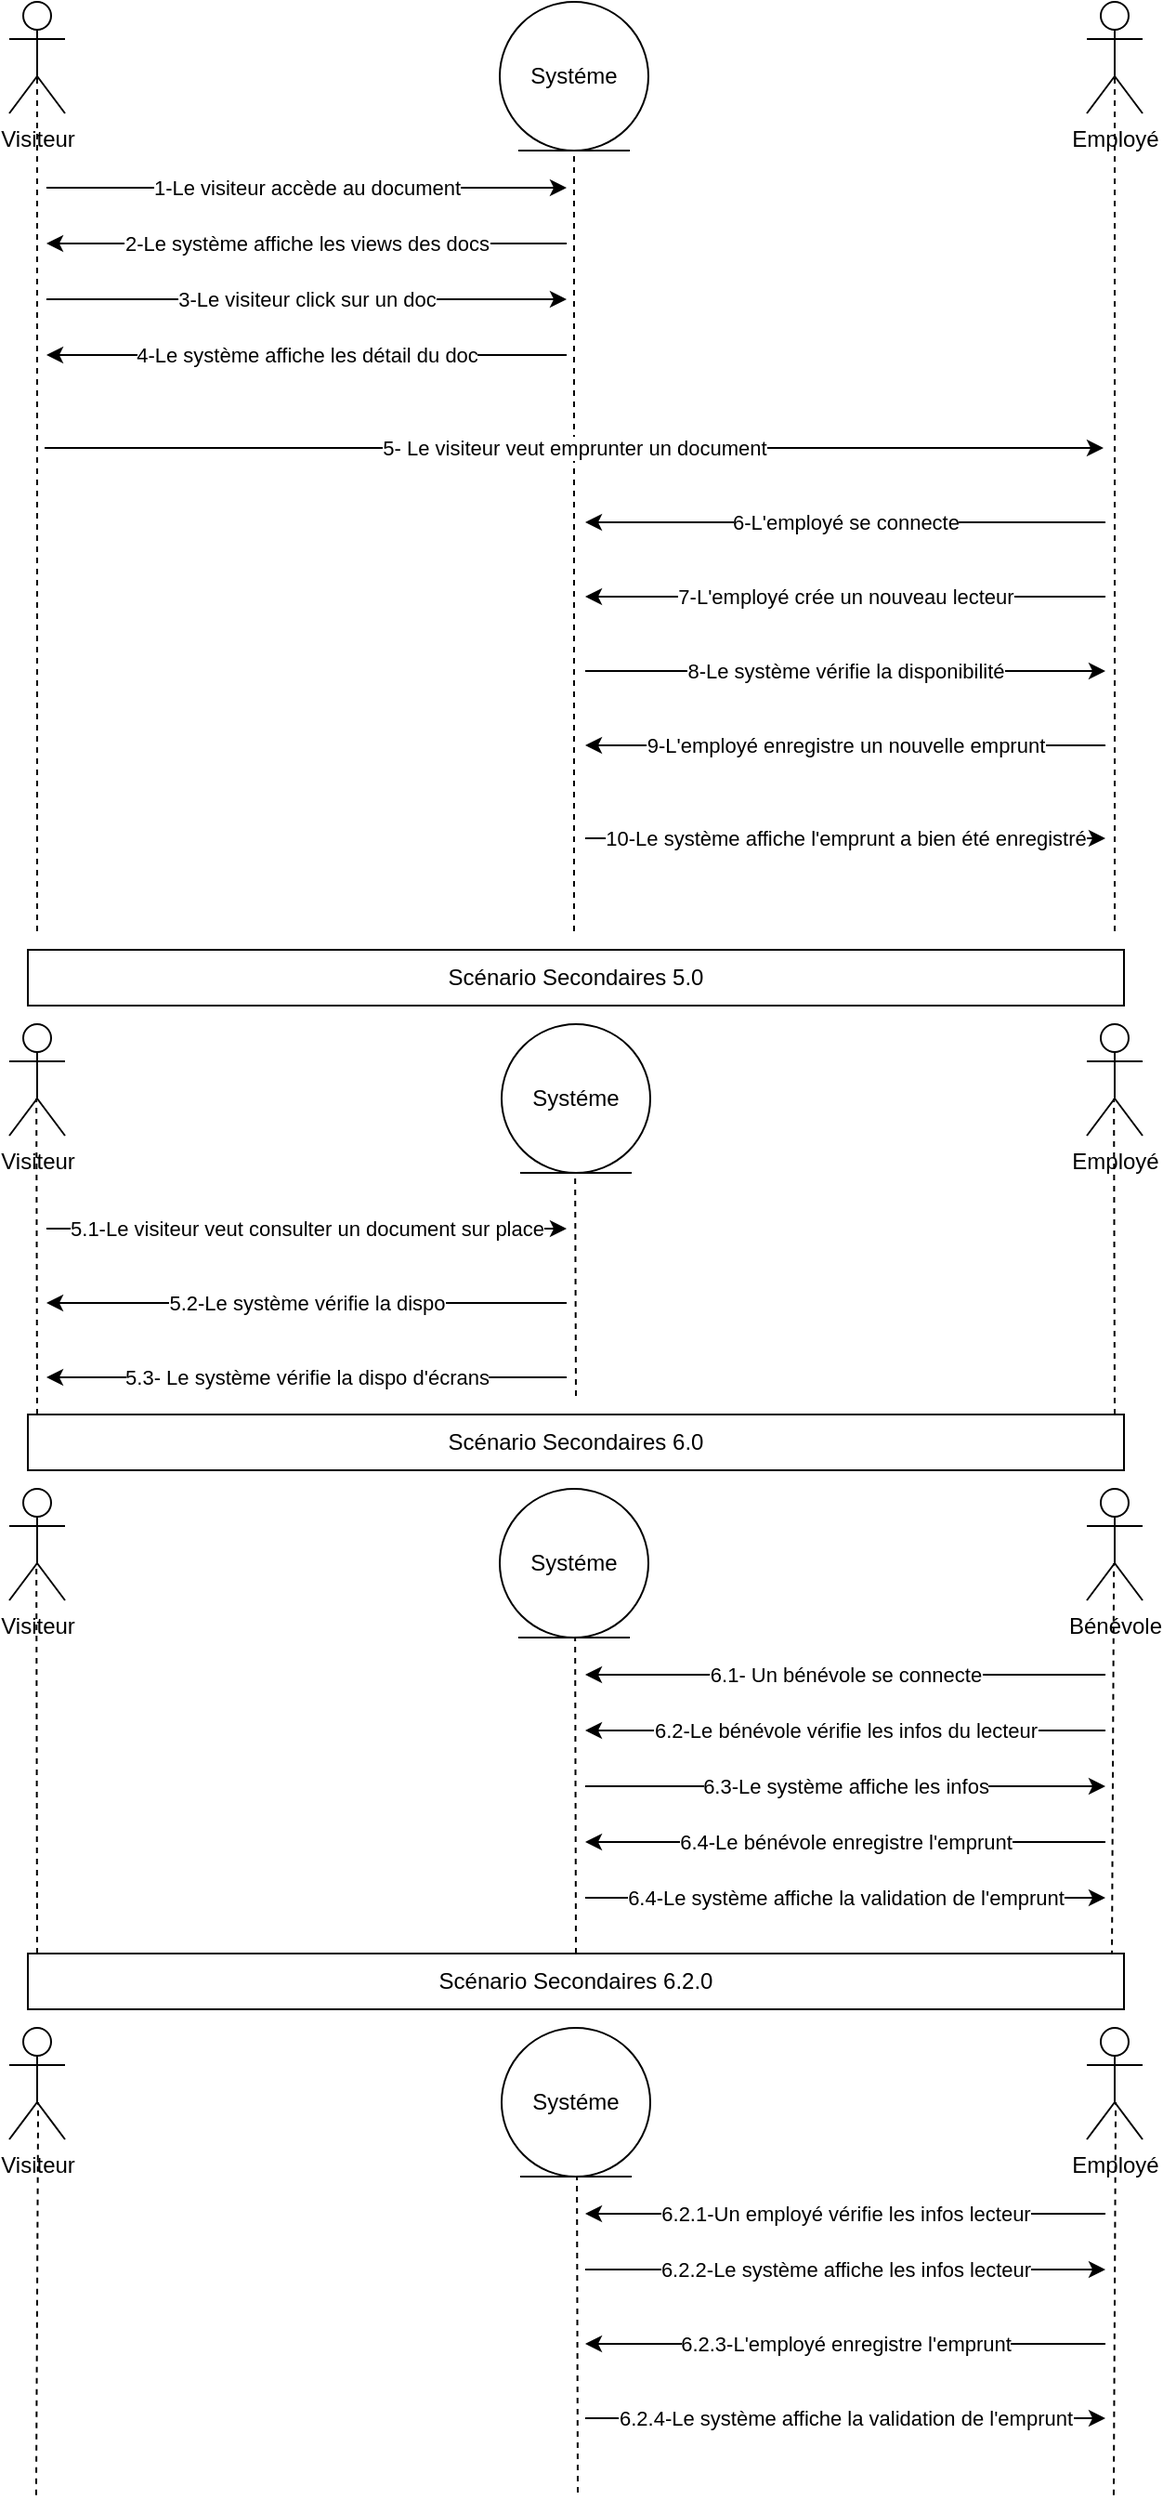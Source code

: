 <mxfile version="13.7.9" type="device"><diagram id="0A1HTRxXzdZ2ZkYPE-xh" name="Page-1"><mxGraphModel dx="1086" dy="806" grid="1" gridSize="10" guides="1" tooltips="1" connect="1" arrows="1" fold="1" page="1" pageScale="1" pageWidth="3300" pageHeight="4681" math="0" shadow="0"><root><mxCell id="0"/><mxCell id="1" parent="0"/><mxCell id="M1lY4u5kYqHRfD4IsQjp-1" value="Visiteur" style="shape=umlActor;verticalLabelPosition=bottom;verticalAlign=top;html=1;outlineConnect=0;" parent="1" vertex="1"><mxGeometry x="70" y="100" width="30" height="60" as="geometry"/></mxCell><mxCell id="M1lY4u5kYqHRfD4IsQjp-2" value="Systéme" style="ellipse;shape=umlEntity;whiteSpace=wrap;html=1;" parent="1" vertex="1"><mxGeometry x="334" y="100" width="80" height="80" as="geometry"/></mxCell><mxCell id="M1lY4u5kYqHRfD4IsQjp-3" value="Employé" style="shape=umlActor;verticalLabelPosition=bottom;verticalAlign=top;html=1;" parent="1" vertex="1"><mxGeometry x="650" y="100" width="30" height="60" as="geometry"/></mxCell><mxCell id="M1lY4u5kYqHRfD4IsQjp-6" value="" style="endArrow=none;dashed=1;html=1;entryX=0.5;entryY=0.5;entryDx=0;entryDy=0;entryPerimeter=0;" parent="1" target="M1lY4u5kYqHRfD4IsQjp-1" edge="1"><mxGeometry width="50" height="50" relative="1" as="geometry"><mxPoint x="85" y="600" as="sourcePoint"/><mxPoint x="140" y="220" as="targetPoint"/></mxGeometry></mxCell><mxCell id="M1lY4u5kYqHRfD4IsQjp-7" value="" style="endArrow=none;dashed=1;html=1;entryX=0.5;entryY=1;entryDx=0;entryDy=0;" parent="1" target="M1lY4u5kYqHRfD4IsQjp-2" edge="1"><mxGeometry width="50" height="50" relative="1" as="geometry"><mxPoint x="374" y="600" as="sourcePoint"/><mxPoint x="330" y="260" as="targetPoint"/></mxGeometry></mxCell><mxCell id="M1lY4u5kYqHRfD4IsQjp-8" value="" style="endArrow=none;dashed=1;html=1;entryX=0.5;entryY=0.5;entryDx=0;entryDy=0;entryPerimeter=0;" parent="1" target="M1lY4u5kYqHRfD4IsQjp-3" edge="1"><mxGeometry width="50" height="50" relative="1" as="geometry"><mxPoint x="665" y="600" as="sourcePoint"/><mxPoint x="330" y="260" as="targetPoint"/></mxGeometry></mxCell><mxCell id="M1lY4u5kYqHRfD4IsQjp-9" value="" style="endArrow=classic;html=1;" parent="1" edge="1"><mxGeometry relative="1" as="geometry"><mxPoint x="90" y="200" as="sourcePoint"/><mxPoint x="370" y="200" as="targetPoint"/></mxGeometry></mxCell><mxCell id="M1lY4u5kYqHRfD4IsQjp-10" value="1-Le visiteur accède au document" style="edgeLabel;resizable=0;html=1;align=center;verticalAlign=middle;" parent="M1lY4u5kYqHRfD4IsQjp-9" connectable="0" vertex="1"><mxGeometry relative="1" as="geometry"/></mxCell><mxCell id="M1lY4u5kYqHRfD4IsQjp-12" value="" style="endArrow=classic;html=1;" parent="1" edge="1"><mxGeometry relative="1" as="geometry"><mxPoint x="89" y="340" as="sourcePoint"/><mxPoint x="659" y="340" as="targetPoint"/></mxGeometry></mxCell><mxCell id="M1lY4u5kYqHRfD4IsQjp-13" value="5- Le visiteur veut emprunter un document" style="edgeLabel;resizable=0;html=1;align=center;verticalAlign=middle;" parent="M1lY4u5kYqHRfD4IsQjp-12" connectable="0" vertex="1"><mxGeometry relative="1" as="geometry"/></mxCell><mxCell id="M1lY4u5kYqHRfD4IsQjp-14" value="" style="endArrow=classic;html=1;" parent="1" edge="1"><mxGeometry relative="1" as="geometry"><mxPoint x="660" y="380" as="sourcePoint"/><mxPoint x="380" y="380" as="targetPoint"/></mxGeometry></mxCell><mxCell id="M1lY4u5kYqHRfD4IsQjp-15" value="6-L'employé se connecte" style="edgeLabel;resizable=0;html=1;align=center;verticalAlign=middle;" parent="M1lY4u5kYqHRfD4IsQjp-14" connectable="0" vertex="1"><mxGeometry relative="1" as="geometry"/></mxCell><mxCell id="M1lY4u5kYqHRfD4IsQjp-16" value="" style="endArrow=classic;html=1;" parent="1" edge="1"><mxGeometry relative="1" as="geometry"><mxPoint x="660" y="420" as="sourcePoint"/><mxPoint x="380" y="420" as="targetPoint"/></mxGeometry></mxCell><mxCell id="M1lY4u5kYqHRfD4IsQjp-17" value="7-L'employé crée un nouveau lecteur" style="edgeLabel;resizable=0;html=1;align=center;verticalAlign=middle;" parent="M1lY4u5kYqHRfD4IsQjp-16" connectable="0" vertex="1"><mxGeometry relative="1" as="geometry"/></mxCell><mxCell id="M1lY4u5kYqHRfD4IsQjp-18" value="" style="endArrow=classic;html=1;" parent="1" edge="1"><mxGeometry relative="1" as="geometry"><mxPoint x="660" y="500" as="sourcePoint"/><mxPoint x="380" y="500" as="targetPoint"/></mxGeometry></mxCell><mxCell id="M1lY4u5kYqHRfD4IsQjp-19" value="9-L'employé enregistre un nouvelle emprunt" style="edgeLabel;resizable=0;html=1;align=center;verticalAlign=middle;" parent="M1lY4u5kYqHRfD4IsQjp-18" connectable="0" vertex="1"><mxGeometry relative="1" as="geometry"/></mxCell><mxCell id="M1lY4u5kYqHRfD4IsQjp-20" value="" style="endArrow=classic;html=1;" parent="1" edge="1"><mxGeometry relative="1" as="geometry"><mxPoint x="380" y="460.0" as="sourcePoint"/><mxPoint x="660" y="460.0" as="targetPoint"/></mxGeometry></mxCell><mxCell id="M1lY4u5kYqHRfD4IsQjp-21" value="8-Le système vérifie la disponibilité" style="edgeLabel;resizable=0;html=1;align=center;verticalAlign=middle;" parent="M1lY4u5kYqHRfD4IsQjp-20" connectable="0" vertex="1"><mxGeometry relative="1" as="geometry"/></mxCell><mxCell id="M1lY4u5kYqHRfD4IsQjp-22" value="" style="endArrow=classic;html=1;" parent="1" edge="1"><mxGeometry relative="1" as="geometry"><mxPoint x="370" y="230" as="sourcePoint"/><mxPoint x="90" y="230" as="targetPoint"/></mxGeometry></mxCell><mxCell id="M1lY4u5kYqHRfD4IsQjp-23" value="2-Le système affiche les views des docs" style="edgeLabel;resizable=0;html=1;align=center;verticalAlign=middle;" parent="M1lY4u5kYqHRfD4IsQjp-22" connectable="0" vertex="1"><mxGeometry relative="1" as="geometry"/></mxCell><mxCell id="M1lY4u5kYqHRfD4IsQjp-24" value="" style="endArrow=classic;html=1;" parent="1" edge="1"><mxGeometry relative="1" as="geometry"><mxPoint x="90" y="260.0" as="sourcePoint"/><mxPoint x="370" y="260.0" as="targetPoint"/></mxGeometry></mxCell><mxCell id="M1lY4u5kYqHRfD4IsQjp-25" value="3-Le visiteur click sur un doc" style="edgeLabel;resizable=0;html=1;align=center;verticalAlign=middle;" parent="M1lY4u5kYqHRfD4IsQjp-24" connectable="0" vertex="1"><mxGeometry relative="1" as="geometry"/></mxCell><mxCell id="M1lY4u5kYqHRfD4IsQjp-26" value="" style="endArrow=classic;html=1;" parent="1" edge="1"><mxGeometry relative="1" as="geometry"><mxPoint x="370" y="290" as="sourcePoint"/><mxPoint x="90" y="290" as="targetPoint"/></mxGeometry></mxCell><mxCell id="M1lY4u5kYqHRfD4IsQjp-27" value="4-Le système affiche les détail du doc" style="edgeLabel;resizable=0;html=1;align=center;verticalAlign=middle;" parent="M1lY4u5kYqHRfD4IsQjp-26" connectable="0" vertex="1"><mxGeometry relative="1" as="geometry"/></mxCell><mxCell id="M1lY4u5kYqHRfD4IsQjp-28" value="" style="endArrow=classic;html=1;" parent="1" edge="1"><mxGeometry relative="1" as="geometry"><mxPoint x="380" y="550.0" as="sourcePoint"/><mxPoint x="660" y="550.0" as="targetPoint"/></mxGeometry></mxCell><mxCell id="M1lY4u5kYqHRfD4IsQjp-29" value="10-Le système affiche l'emprunt a bien été enregistré" style="edgeLabel;resizable=0;html=1;align=center;verticalAlign=middle;" parent="M1lY4u5kYqHRfD4IsQjp-28" connectable="0" vertex="1"><mxGeometry relative="1" as="geometry"/></mxCell><mxCell id="M1lY4u5kYqHRfD4IsQjp-30" value="Scénario Secondaires 5.0" style="rounded=0;whiteSpace=wrap;html=1;" parent="1" vertex="1"><mxGeometry x="80" y="610" width="590" height="30" as="geometry"/></mxCell><mxCell id="M1lY4u5kYqHRfD4IsQjp-31" value="Visiteur" style="shape=umlActor;verticalLabelPosition=bottom;verticalAlign=top;html=1;outlineConnect=0;" parent="1" vertex="1"><mxGeometry x="70" y="650" width="30" height="60" as="geometry"/></mxCell><mxCell id="M1lY4u5kYqHRfD4IsQjp-32" value="Systéme" style="ellipse;shape=umlEntity;whiteSpace=wrap;html=1;" parent="1" vertex="1"><mxGeometry x="335" y="650" width="80" height="80" as="geometry"/></mxCell><mxCell id="M1lY4u5kYqHRfD4IsQjp-34" value="Employé" style="shape=umlActor;verticalLabelPosition=bottom;verticalAlign=top;html=1;" parent="1" vertex="1"><mxGeometry x="650" y="650" width="30" height="60" as="geometry"/></mxCell><mxCell id="M1lY4u5kYqHRfD4IsQjp-35" value="" style="endArrow=none;dashed=1;html=1;entryX=0.5;entryY=0.5;entryDx=0;entryDy=0;entryPerimeter=0;" parent="1" edge="1"><mxGeometry width="50" height="50" relative="1" as="geometry"><mxPoint x="85" y="860" as="sourcePoint"/><mxPoint x="84.58" y="690" as="targetPoint"/></mxGeometry></mxCell><mxCell id="M1lY4u5kYqHRfD4IsQjp-36" value="" style="endArrow=none;dashed=1;html=1;entryX=0.5;entryY=0.5;entryDx=0;entryDy=0;entryPerimeter=0;" parent="1" edge="1"><mxGeometry width="50" height="50" relative="1" as="geometry"><mxPoint x="375" y="850" as="sourcePoint"/><mxPoint x="374.58" y="730" as="targetPoint"/></mxGeometry></mxCell><mxCell id="M1lY4u5kYqHRfD4IsQjp-37" value="" style="endArrow=none;dashed=1;html=1;entryX=0.5;entryY=0.5;entryDx=0;entryDy=0;entryPerimeter=0;" parent="1" edge="1"><mxGeometry width="50" height="50" relative="1" as="geometry"><mxPoint x="665" y="860" as="sourcePoint"/><mxPoint x="664.58" y="690" as="targetPoint"/></mxGeometry></mxCell><mxCell id="M1lY4u5kYqHRfD4IsQjp-38" value="" style="endArrow=classic;html=1;" parent="1" edge="1"><mxGeometry relative="1" as="geometry"><mxPoint x="90" y="760" as="sourcePoint"/><mxPoint x="370" y="760" as="targetPoint"/></mxGeometry></mxCell><mxCell id="M1lY4u5kYqHRfD4IsQjp-39" value="5.1-Le visiteur veut consulter un document sur place" style="edgeLabel;resizable=0;html=1;align=center;verticalAlign=middle;" parent="M1lY4u5kYqHRfD4IsQjp-38" connectable="0" vertex="1"><mxGeometry relative="1" as="geometry"/></mxCell><mxCell id="M1lY4u5kYqHRfD4IsQjp-40" value="" style="endArrow=classic;html=1;" parent="1" edge="1"><mxGeometry relative="1" as="geometry"><mxPoint x="370" y="800" as="sourcePoint"/><mxPoint x="90" y="800" as="targetPoint"/></mxGeometry></mxCell><mxCell id="M1lY4u5kYqHRfD4IsQjp-41" value="5.2-Le système vérifie la dispo" style="edgeLabel;resizable=0;html=1;align=center;verticalAlign=middle;" parent="M1lY4u5kYqHRfD4IsQjp-40" connectable="0" vertex="1"><mxGeometry relative="1" as="geometry"/></mxCell><mxCell id="M1lY4u5kYqHRfD4IsQjp-42" value="" style="endArrow=classic;html=1;" parent="1" edge="1"><mxGeometry relative="1" as="geometry"><mxPoint x="370" y="840" as="sourcePoint"/><mxPoint x="90" y="840" as="targetPoint"/></mxGeometry></mxCell><mxCell id="M1lY4u5kYqHRfD4IsQjp-43" value="5.3- Le système vérifie la dispo d'écrans" style="edgeLabel;resizable=0;html=1;align=center;verticalAlign=middle;" parent="M1lY4u5kYqHRfD4IsQjp-42" connectable="0" vertex="1"><mxGeometry relative="1" as="geometry"/></mxCell><mxCell id="M1lY4u5kYqHRfD4IsQjp-44" value="Scénario Secondaires 6.0&lt;br&gt;" style="rounded=0;whiteSpace=wrap;html=1;" parent="1" vertex="1"><mxGeometry x="80" y="860" width="590" height="30" as="geometry"/></mxCell><mxCell id="M1lY4u5kYqHRfD4IsQjp-45" value="Visiteur" style="shape=umlActor;verticalLabelPosition=bottom;verticalAlign=top;html=1;outlineConnect=0;" parent="1" vertex="1"><mxGeometry x="70" y="900" width="30" height="60" as="geometry"/></mxCell><mxCell id="M1lY4u5kYqHRfD4IsQjp-46" value="Systéme" style="ellipse;shape=umlEntity;whiteSpace=wrap;html=1;" parent="1" vertex="1"><mxGeometry x="334" y="900" width="80" height="80" as="geometry"/></mxCell><mxCell id="M1lY4u5kYqHRfD4IsQjp-47" value="Bénévole" style="shape=umlActor;verticalLabelPosition=bottom;verticalAlign=top;html=1;" parent="1" vertex="1"><mxGeometry x="650" y="900" width="30" height="60" as="geometry"/></mxCell><mxCell id="M1lY4u5kYqHRfD4IsQjp-48" value="" style="endArrow=none;dashed=1;html=1;entryX=0.5;entryY=0.5;entryDx=0;entryDy=0;entryPerimeter=0;exitX=0.989;exitY=0.044;exitDx=0;exitDy=0;exitPerimeter=0;" parent="1" source="M1lY4u5kYqHRfD4IsQjp-61" edge="1"><mxGeometry width="50" height="50" relative="1" as="geometry"><mxPoint x="665" y="1140" as="sourcePoint"/><mxPoint x="664.58" y="940" as="targetPoint"/></mxGeometry></mxCell><mxCell id="M1lY4u5kYqHRfD4IsQjp-49" value="" style="endArrow=none;dashed=1;html=1;entryX=0.5;entryY=0.5;entryDx=0;entryDy=0;entryPerimeter=0;" parent="1" edge="1"><mxGeometry width="50" height="50" relative="1" as="geometry"><mxPoint x="375" y="1150" as="sourcePoint"/><mxPoint x="374.58" y="980" as="targetPoint"/></mxGeometry></mxCell><mxCell id="M1lY4u5kYqHRfD4IsQjp-50" value="" style="endArrow=none;dashed=1;html=1;entryX=0.5;entryY=0.5;entryDx=0;entryDy=0;entryPerimeter=0;" parent="1" edge="1"><mxGeometry width="50" height="50" relative="1" as="geometry"><mxPoint x="85" y="1150" as="sourcePoint"/><mxPoint x="84.58" y="940" as="targetPoint"/></mxGeometry></mxCell><mxCell id="M1lY4u5kYqHRfD4IsQjp-51" value="" style="endArrow=classic;html=1;" parent="1" edge="1"><mxGeometry relative="1" as="geometry"><mxPoint x="660" y="1000" as="sourcePoint"/><mxPoint x="380" y="1000" as="targetPoint"/></mxGeometry></mxCell><mxCell id="M1lY4u5kYqHRfD4IsQjp-52" value="6.1- Un bénévole se connecte" style="edgeLabel;resizable=0;html=1;align=center;verticalAlign=middle;" parent="M1lY4u5kYqHRfD4IsQjp-51" connectable="0" vertex="1"><mxGeometry relative="1" as="geometry"/></mxCell><mxCell id="M1lY4u5kYqHRfD4IsQjp-53" value="" style="endArrow=classic;html=1;" parent="1" edge="1"><mxGeometry relative="1" as="geometry"><mxPoint x="660" y="1030" as="sourcePoint"/><mxPoint x="380" y="1030" as="targetPoint"/></mxGeometry></mxCell><mxCell id="M1lY4u5kYqHRfD4IsQjp-54" value="6.2-Le bénévole vérifie les infos du lecteur" style="edgeLabel;resizable=0;html=1;align=center;verticalAlign=middle;" parent="M1lY4u5kYqHRfD4IsQjp-53" connectable="0" vertex="1"><mxGeometry relative="1" as="geometry"/></mxCell><mxCell id="M1lY4u5kYqHRfD4IsQjp-55" value="" style="endArrow=classic;html=1;" parent="1" edge="1"><mxGeometry relative="1" as="geometry"><mxPoint x="380" y="1060" as="sourcePoint"/><mxPoint x="660" y="1060" as="targetPoint"/></mxGeometry></mxCell><mxCell id="M1lY4u5kYqHRfD4IsQjp-56" value="6.3-Le système affiche les infos" style="edgeLabel;resizable=0;html=1;align=center;verticalAlign=middle;" parent="M1lY4u5kYqHRfD4IsQjp-55" connectable="0" vertex="1"><mxGeometry relative="1" as="geometry"/></mxCell><mxCell id="M1lY4u5kYqHRfD4IsQjp-57" value="" style="endArrow=classic;html=1;" parent="1" edge="1"><mxGeometry relative="1" as="geometry"><mxPoint x="660" y="1090" as="sourcePoint"/><mxPoint x="380" y="1090" as="targetPoint"/></mxGeometry></mxCell><mxCell id="M1lY4u5kYqHRfD4IsQjp-58" value="6.4-Le bénévole enregistre l'emprunt" style="edgeLabel;resizable=0;html=1;align=center;verticalAlign=middle;" parent="M1lY4u5kYqHRfD4IsQjp-57" connectable="0" vertex="1"><mxGeometry relative="1" as="geometry"/></mxCell><mxCell id="M1lY4u5kYqHRfD4IsQjp-59" value="" style="endArrow=classic;html=1;" parent="1" edge="1"><mxGeometry relative="1" as="geometry"><mxPoint x="380" y="1120.0" as="sourcePoint"/><mxPoint x="660" y="1120.0" as="targetPoint"/></mxGeometry></mxCell><mxCell id="M1lY4u5kYqHRfD4IsQjp-60" value="6.4-Le système affiche la validation de l'emprunt" style="edgeLabel;resizable=0;html=1;align=center;verticalAlign=middle;" parent="M1lY4u5kYqHRfD4IsQjp-59" connectable="0" vertex="1"><mxGeometry relative="1" as="geometry"/></mxCell><mxCell id="M1lY4u5kYqHRfD4IsQjp-61" value="Scénario Secondaires 6.2.0" style="rounded=0;whiteSpace=wrap;html=1;" parent="1" vertex="1"><mxGeometry x="80" y="1150" width="590" height="30" as="geometry"/></mxCell><mxCell id="M1lY4u5kYqHRfD4IsQjp-62" value="Visiteur" style="shape=umlActor;verticalLabelPosition=bottom;verticalAlign=top;html=1;outlineConnect=0;" parent="1" vertex="1"><mxGeometry x="70" y="1190" width="30" height="60" as="geometry"/></mxCell><mxCell id="M1lY4u5kYqHRfD4IsQjp-63" value="Systéme" style="ellipse;shape=umlEntity;whiteSpace=wrap;html=1;" parent="1" vertex="1"><mxGeometry x="335" y="1190" width="80" height="80" as="geometry"/></mxCell><mxCell id="M1lY4u5kYqHRfD4IsQjp-64" value="Employé" style="shape=umlActor;verticalLabelPosition=bottom;verticalAlign=top;html=1;" parent="1" vertex="1"><mxGeometry x="650" y="1190" width="30" height="60" as="geometry"/></mxCell><mxCell id="M1lY4u5kYqHRfD4IsQjp-65" value="" style="endArrow=none;dashed=1;html=1;entryX=0.5;entryY=0.5;entryDx=0;entryDy=0;entryPerimeter=0;exitX=0.989;exitY=0.044;exitDx=0;exitDy=0;exitPerimeter=0;" parent="1" edge="1"><mxGeometry width="50" height="50" relative="1" as="geometry"><mxPoint x="84.47" y="1441.32" as="sourcePoint"/><mxPoint x="85.54" y="1230" as="targetPoint"/></mxGeometry></mxCell><mxCell id="M1lY4u5kYqHRfD4IsQjp-66" value="" style="endArrow=none;dashed=1;html=1;entryX=0.5;entryY=0.5;entryDx=0;entryDy=0;entryPerimeter=0;" parent="1" edge="1"><mxGeometry width="50" height="50" relative="1" as="geometry"><mxPoint x="376" y="1440" as="sourcePoint"/><mxPoint x="375.54" y="1270" as="targetPoint"/></mxGeometry></mxCell><mxCell id="M1lY4u5kYqHRfD4IsQjp-67" value="" style="endArrow=none;dashed=1;html=1;entryX=0.5;entryY=0.5;entryDx=0;entryDy=0;entryPerimeter=0;exitX=0.989;exitY=0.044;exitDx=0;exitDy=0;exitPerimeter=0;" parent="1" edge="1"><mxGeometry width="50" height="50" relative="1" as="geometry"><mxPoint x="664.47" y="1441.32" as="sourcePoint"/><mxPoint x="665.54" y="1230" as="targetPoint"/></mxGeometry></mxCell><mxCell id="M1lY4u5kYqHRfD4IsQjp-68" value="" style="endArrow=classic;html=1;" parent="1" edge="1"><mxGeometry relative="1" as="geometry"><mxPoint x="660" y="1290" as="sourcePoint"/><mxPoint x="380" y="1290" as="targetPoint"/></mxGeometry></mxCell><mxCell id="M1lY4u5kYqHRfD4IsQjp-69" value="6.2.1-Un employé vérifie les infos lecteur" style="edgeLabel;resizable=0;html=1;align=center;verticalAlign=middle;" parent="M1lY4u5kYqHRfD4IsQjp-68" connectable="0" vertex="1"><mxGeometry relative="1" as="geometry"/></mxCell><mxCell id="M1lY4u5kYqHRfD4IsQjp-70" value="" style="endArrow=classic;html=1;" parent="1" edge="1"><mxGeometry relative="1" as="geometry"><mxPoint x="380" y="1320.0" as="sourcePoint"/><mxPoint x="660" y="1320.0" as="targetPoint"/></mxGeometry></mxCell><mxCell id="M1lY4u5kYqHRfD4IsQjp-71" value="6.2.2-Le système affiche les infos lecteur" style="edgeLabel;resizable=0;html=1;align=center;verticalAlign=middle;" parent="M1lY4u5kYqHRfD4IsQjp-70" connectable="0" vertex="1"><mxGeometry relative="1" as="geometry"/></mxCell><mxCell id="M1lY4u5kYqHRfD4IsQjp-73" value="" style="endArrow=classic;html=1;" parent="1" edge="1"><mxGeometry relative="1" as="geometry"><mxPoint x="660" y="1360.0" as="sourcePoint"/><mxPoint x="380" y="1360.0" as="targetPoint"/></mxGeometry></mxCell><mxCell id="M1lY4u5kYqHRfD4IsQjp-74" value="6.2.3-L'employé enregistre l'emprunt" style="edgeLabel;resizable=0;html=1;align=center;verticalAlign=middle;" parent="M1lY4u5kYqHRfD4IsQjp-73" connectable="0" vertex="1"><mxGeometry relative="1" as="geometry"/></mxCell><mxCell id="M1lY4u5kYqHRfD4IsQjp-75" value="" style="endArrow=classic;html=1;" parent="1" edge="1"><mxGeometry relative="1" as="geometry"><mxPoint x="380" y="1400" as="sourcePoint"/><mxPoint x="660" y="1400" as="targetPoint"/><Array as="points"><mxPoint x="520" y="1400"/></Array></mxGeometry></mxCell><mxCell id="M1lY4u5kYqHRfD4IsQjp-76" value="6.2.4-Le système affiche la validation de l'emprunt" style="edgeLabel;resizable=0;html=1;align=center;verticalAlign=middle;" parent="M1lY4u5kYqHRfD4IsQjp-75" connectable="0" vertex="1"><mxGeometry relative="1" as="geometry"/></mxCell></root></mxGraphModel></diagram></mxfile>